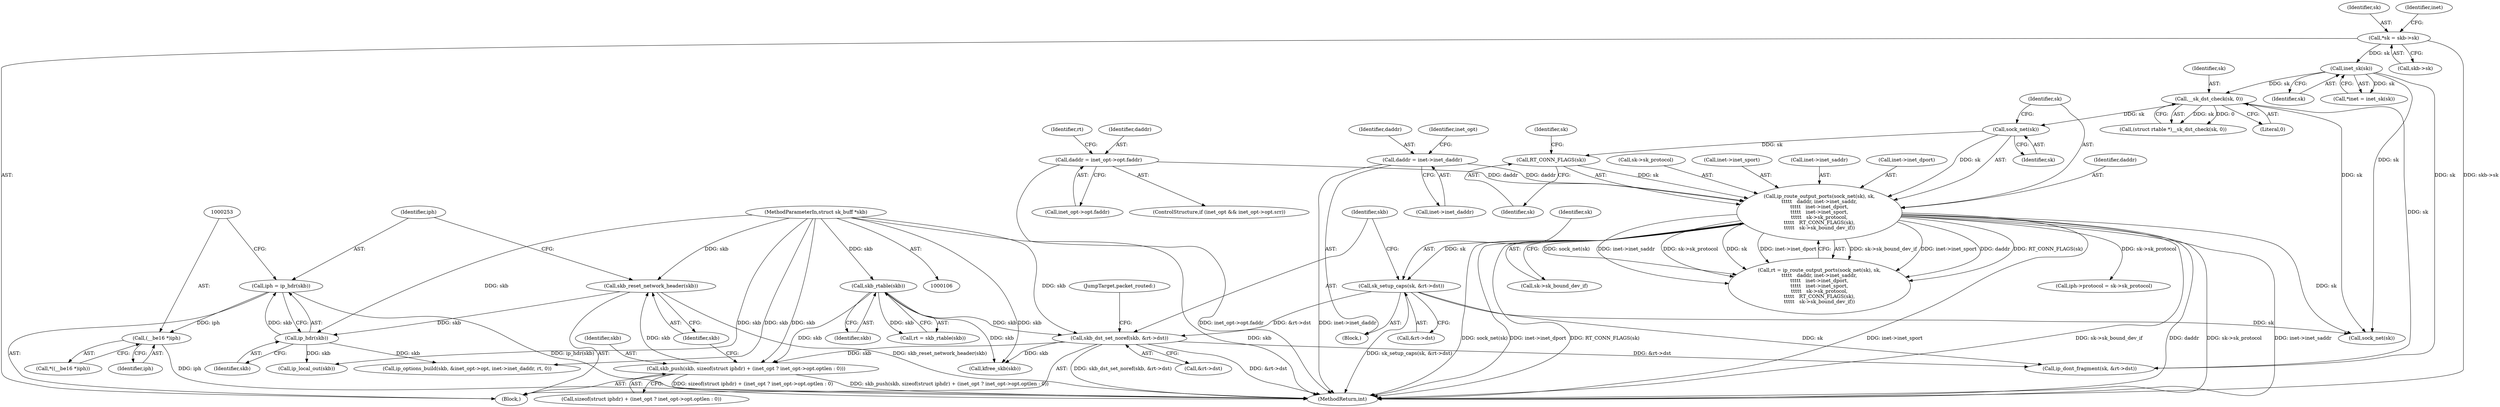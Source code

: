 digraph "0_linux_f6d8bd051c391c1c0458a30b2a7abcd939329259_22@pointer" {
"1000246" [label="(Call,iph = ip_hdr(skb))"];
"1000248" [label="(Call,ip_hdr(skb))"];
"1000244" [label="(Call,skb_reset_network_header(skb))"];
"1000231" [label="(Call,skb_push(skb, sizeof(struct iphdr) + (inet_opt ? inet_opt->opt.optlen : 0)))"];
"1000133" [label="(Call,skb_rtable(skb))"];
"1000107" [label="(MethodParameterIn,struct sk_buff *skb)"];
"1000207" [label="(Call,skb_dst_set_noref(skb, &rt->dst))"];
"1000201" [label="(Call,sk_setup_caps(sk, &rt->dst))"];
"1000175" [label="(Call,ip_route_output_ports(sock_net(sk), sk,\n\t\t\t\t\t   daddr, inet->inet_saddr,\n\t\t\t\t\t   inet->inet_dport,\n\t\t\t\t\t   inet->inet_sport,\n\t\t\t\t\t   sk->sk_protocol,\n\t\t\t\t\t   RT_CONN_FLAGS(sk),\n\t\t\t\t\t   sk->sk_bound_dev_if))"];
"1000176" [label="(Call,sock_net(sk))"];
"1000144" [label="(Call,__sk_dst_check(sk, 0))"];
"1000118" [label="(Call,inet_sk(sk))"];
"1000110" [label="(Call,*sk = skb->sk)"];
"1000192" [label="(Call,RT_CONN_FLAGS(sk))"];
"1000166" [label="(Call,daddr = inet_opt->opt.faddr)"];
"1000153" [label="(Call,daddr = inet->inet_daddr)"];
"1000252" [label="(Call,(__be16 *)iph)"];
"1000251" [label="(Call,*((__be16 *)iph))"];
"1000166" [label="(Call,daddr = inet_opt->opt.faddr)"];
"1000160" [label="(Identifier,inet_opt)"];
"1000246" [label="(Call,iph = ip_hdr(skb))"];
"1000119" [label="(Identifier,sk)"];
"1000382" [label="(Call,kfree_skb(skb))"];
"1000249" [label="(Identifier,skb)"];
"1000116" [label="(Call,*inet = inet_sk(sk))"];
"1000245" [label="(Identifier,skb)"];
"1000146" [label="(Literal,0)"];
"1000111" [label="(Identifier,sk)"];
"1000371" [label="(Call,ip_local_out(skb))"];
"1000158" [label="(ControlStructure,if (inet_opt && inet_opt->opt.srr))"];
"1000175" [label="(Call,ip_route_output_ports(sock_net(sk), sk,\n\t\t\t\t\t   daddr, inet->inet_saddr,\n\t\t\t\t\t   inet->inet_dport,\n\t\t\t\t\t   inet->inet_sport,\n\t\t\t\t\t   sk->sk_protocol,\n\t\t\t\t\t   RT_CONN_FLAGS(sk),\n\t\t\t\t\t   sk->sk_bound_dev_if))"];
"1000201" [label="(Call,sk_setup_caps(sk, &rt->dst))"];
"1000142" [label="(Call,(struct rtable *)__sk_dst_check(sk, 0))"];
"1000155" [label="(Call,inet->inet_daddr)"];
"1000303" [label="(Call,iph->protocol = sk->sk_protocol)"];
"1000213" [label="(JumpTarget,packet_routed:)"];
"1000194" [label="(Call,sk->sk_bound_dev_if)"];
"1000108" [label="(Block,)"];
"1000232" [label="(Identifier,skb)"];
"1000271" [label="(Call,ip_dont_fragment(sk, &rt->dst))"];
"1000176" [label="(Call,sock_net(sk))"];
"1000179" [label="(Identifier,daddr)"];
"1000189" [label="(Call,sk->sk_protocol)"];
"1000247" [label="(Identifier,iph)"];
"1000177" [label="(Identifier,sk)"];
"1000203" [label="(Call,&rt->dst)"];
"1000209" [label="(Call,&rt->dst)"];
"1000107" [label="(MethodParameterIn,struct sk_buff *skb)"];
"1000192" [label="(Call,RT_CONN_FLAGS(sk))"];
"1000168" [label="(Call,inet_opt->opt.faddr)"];
"1000154" [label="(Identifier,daddr)"];
"1000254" [label="(Identifier,iph)"];
"1000167" [label="(Identifier,daddr)"];
"1000134" [label="(Identifier,skb)"];
"1000131" [label="(Call,rt = skb_rtable(skb))"];
"1000174" [label="(Identifier,rt)"];
"1000133" [label="(Call,skb_rtable(skb))"];
"1000110" [label="(Call,*sk = skb->sk)"];
"1000117" [label="(Identifier,inet)"];
"1000178" [label="(Identifier,sk)"];
"1000195" [label="(Identifier,sk)"];
"1000344" [label="(Call,ip_options_build(skb, &inet_opt->opt, inet->inet_daddr, rt, 0))"];
"1000173" [label="(Call,rt = ip_route_output_ports(sock_net(sk), sk,\n\t\t\t\t\t   daddr, inet->inet_saddr,\n\t\t\t\t\t   inet->inet_dport,\n\t\t\t\t\t   inet->inet_sport,\n\t\t\t\t\t   sk->sk_protocol,\n\t\t\t\t\t   RT_CONN_FLAGS(sk),\n\t\t\t\t\t   sk->sk_bound_dev_if))"];
"1000233" [label="(Call,sizeof(struct iphdr) + (inet_opt ? inet_opt->opt.optlen : 0))"];
"1000208" [label="(Identifier,skb)"];
"1000186" [label="(Call,inet->inet_sport)"];
"1000112" [label="(Call,skb->sk)"];
"1000153" [label="(Call,daddr = inet->inet_daddr)"];
"1000151" [label="(Block,)"];
"1000145" [label="(Identifier,sk)"];
"1000180" [label="(Call,inet->inet_saddr)"];
"1000379" [label="(Call,sock_net(sk))"];
"1000183" [label="(Call,inet->inet_dport)"];
"1000193" [label="(Identifier,sk)"];
"1000252" [label="(Call,(__be16 *)iph)"];
"1000244" [label="(Call,skb_reset_network_header(skb))"];
"1000207" [label="(Call,skb_dst_set_noref(skb, &rt->dst))"];
"1000118" [label="(Call,inet_sk(sk))"];
"1000144" [label="(Call,__sk_dst_check(sk, 0))"];
"1000231" [label="(Call,skb_push(skb, sizeof(struct iphdr) + (inet_opt ? inet_opt->opt.optlen : 0)))"];
"1000387" [label="(MethodReturn,int)"];
"1000202" [label="(Identifier,sk)"];
"1000248" [label="(Call,ip_hdr(skb))"];
"1000246" -> "1000108"  [label="AST: "];
"1000246" -> "1000248"  [label="CFG: "];
"1000247" -> "1000246"  [label="AST: "];
"1000248" -> "1000246"  [label="AST: "];
"1000253" -> "1000246"  [label="CFG: "];
"1000246" -> "1000387"  [label="DDG: ip_hdr(skb)"];
"1000248" -> "1000246"  [label="DDG: skb"];
"1000246" -> "1000252"  [label="DDG: iph"];
"1000248" -> "1000249"  [label="CFG: "];
"1000249" -> "1000248"  [label="AST: "];
"1000244" -> "1000248"  [label="DDG: skb"];
"1000107" -> "1000248"  [label="DDG: skb"];
"1000248" -> "1000344"  [label="DDG: skb"];
"1000248" -> "1000371"  [label="DDG: skb"];
"1000244" -> "1000108"  [label="AST: "];
"1000244" -> "1000245"  [label="CFG: "];
"1000245" -> "1000244"  [label="AST: "];
"1000247" -> "1000244"  [label="CFG: "];
"1000244" -> "1000387"  [label="DDG: skb_reset_network_header(skb)"];
"1000231" -> "1000244"  [label="DDG: skb"];
"1000107" -> "1000244"  [label="DDG: skb"];
"1000231" -> "1000108"  [label="AST: "];
"1000231" -> "1000233"  [label="CFG: "];
"1000232" -> "1000231"  [label="AST: "];
"1000233" -> "1000231"  [label="AST: "];
"1000245" -> "1000231"  [label="CFG: "];
"1000231" -> "1000387"  [label="DDG: sizeof(struct iphdr) + (inet_opt ? inet_opt->opt.optlen : 0)"];
"1000231" -> "1000387"  [label="DDG: skb_push(skb, sizeof(struct iphdr) + (inet_opt ? inet_opt->opt.optlen : 0))"];
"1000133" -> "1000231"  [label="DDG: skb"];
"1000207" -> "1000231"  [label="DDG: skb"];
"1000107" -> "1000231"  [label="DDG: skb"];
"1000133" -> "1000131"  [label="AST: "];
"1000133" -> "1000134"  [label="CFG: "];
"1000134" -> "1000133"  [label="AST: "];
"1000131" -> "1000133"  [label="CFG: "];
"1000133" -> "1000131"  [label="DDG: skb"];
"1000107" -> "1000133"  [label="DDG: skb"];
"1000133" -> "1000207"  [label="DDG: skb"];
"1000133" -> "1000382"  [label="DDG: skb"];
"1000107" -> "1000106"  [label="AST: "];
"1000107" -> "1000387"  [label="DDG: skb"];
"1000107" -> "1000207"  [label="DDG: skb"];
"1000107" -> "1000344"  [label="DDG: skb"];
"1000107" -> "1000371"  [label="DDG: skb"];
"1000107" -> "1000382"  [label="DDG: skb"];
"1000207" -> "1000108"  [label="AST: "];
"1000207" -> "1000209"  [label="CFG: "];
"1000208" -> "1000207"  [label="AST: "];
"1000209" -> "1000207"  [label="AST: "];
"1000213" -> "1000207"  [label="CFG: "];
"1000207" -> "1000387"  [label="DDG: &rt->dst"];
"1000207" -> "1000387"  [label="DDG: skb_dst_set_noref(skb, &rt->dst)"];
"1000201" -> "1000207"  [label="DDG: &rt->dst"];
"1000207" -> "1000271"  [label="DDG: &rt->dst"];
"1000207" -> "1000382"  [label="DDG: skb"];
"1000201" -> "1000151"  [label="AST: "];
"1000201" -> "1000203"  [label="CFG: "];
"1000202" -> "1000201"  [label="AST: "];
"1000203" -> "1000201"  [label="AST: "];
"1000208" -> "1000201"  [label="CFG: "];
"1000201" -> "1000387"  [label="DDG: sk_setup_caps(sk, &rt->dst)"];
"1000175" -> "1000201"  [label="DDG: sk"];
"1000201" -> "1000271"  [label="DDG: sk"];
"1000201" -> "1000379"  [label="DDG: sk"];
"1000175" -> "1000173"  [label="AST: "];
"1000175" -> "1000194"  [label="CFG: "];
"1000176" -> "1000175"  [label="AST: "];
"1000178" -> "1000175"  [label="AST: "];
"1000179" -> "1000175"  [label="AST: "];
"1000180" -> "1000175"  [label="AST: "];
"1000183" -> "1000175"  [label="AST: "];
"1000186" -> "1000175"  [label="AST: "];
"1000189" -> "1000175"  [label="AST: "];
"1000192" -> "1000175"  [label="AST: "];
"1000194" -> "1000175"  [label="AST: "];
"1000173" -> "1000175"  [label="CFG: "];
"1000175" -> "1000387"  [label="DDG: inet->inet_sport"];
"1000175" -> "1000387"  [label="DDG: sk->sk_bound_dev_if"];
"1000175" -> "1000387"  [label="DDG: daddr"];
"1000175" -> "1000387"  [label="DDG: sk->sk_protocol"];
"1000175" -> "1000387"  [label="DDG: inet->inet_saddr"];
"1000175" -> "1000387"  [label="DDG: sock_net(sk)"];
"1000175" -> "1000387"  [label="DDG: inet->inet_dport"];
"1000175" -> "1000387"  [label="DDG: RT_CONN_FLAGS(sk)"];
"1000175" -> "1000173"  [label="DDG: sk->sk_bound_dev_if"];
"1000175" -> "1000173"  [label="DDG: inet->inet_sport"];
"1000175" -> "1000173"  [label="DDG: daddr"];
"1000175" -> "1000173"  [label="DDG: RT_CONN_FLAGS(sk)"];
"1000175" -> "1000173"  [label="DDG: sock_net(sk)"];
"1000175" -> "1000173"  [label="DDG: inet->inet_saddr"];
"1000175" -> "1000173"  [label="DDG: sk->sk_protocol"];
"1000175" -> "1000173"  [label="DDG: sk"];
"1000175" -> "1000173"  [label="DDG: inet->inet_dport"];
"1000176" -> "1000175"  [label="DDG: sk"];
"1000192" -> "1000175"  [label="DDG: sk"];
"1000166" -> "1000175"  [label="DDG: daddr"];
"1000153" -> "1000175"  [label="DDG: daddr"];
"1000175" -> "1000303"  [label="DDG: sk->sk_protocol"];
"1000175" -> "1000379"  [label="DDG: sk"];
"1000176" -> "1000177"  [label="CFG: "];
"1000177" -> "1000176"  [label="AST: "];
"1000178" -> "1000176"  [label="CFG: "];
"1000144" -> "1000176"  [label="DDG: sk"];
"1000176" -> "1000192"  [label="DDG: sk"];
"1000144" -> "1000142"  [label="AST: "];
"1000144" -> "1000146"  [label="CFG: "];
"1000145" -> "1000144"  [label="AST: "];
"1000146" -> "1000144"  [label="AST: "];
"1000142" -> "1000144"  [label="CFG: "];
"1000144" -> "1000142"  [label="DDG: sk"];
"1000144" -> "1000142"  [label="DDG: 0"];
"1000118" -> "1000144"  [label="DDG: sk"];
"1000144" -> "1000271"  [label="DDG: sk"];
"1000144" -> "1000379"  [label="DDG: sk"];
"1000118" -> "1000116"  [label="AST: "];
"1000118" -> "1000119"  [label="CFG: "];
"1000119" -> "1000118"  [label="AST: "];
"1000116" -> "1000118"  [label="CFG: "];
"1000118" -> "1000116"  [label="DDG: sk"];
"1000110" -> "1000118"  [label="DDG: sk"];
"1000118" -> "1000271"  [label="DDG: sk"];
"1000118" -> "1000379"  [label="DDG: sk"];
"1000110" -> "1000108"  [label="AST: "];
"1000110" -> "1000112"  [label="CFG: "];
"1000111" -> "1000110"  [label="AST: "];
"1000112" -> "1000110"  [label="AST: "];
"1000117" -> "1000110"  [label="CFG: "];
"1000110" -> "1000387"  [label="DDG: skb->sk"];
"1000192" -> "1000193"  [label="CFG: "];
"1000193" -> "1000192"  [label="AST: "];
"1000195" -> "1000192"  [label="CFG: "];
"1000166" -> "1000158"  [label="AST: "];
"1000166" -> "1000168"  [label="CFG: "];
"1000167" -> "1000166"  [label="AST: "];
"1000168" -> "1000166"  [label="AST: "];
"1000174" -> "1000166"  [label="CFG: "];
"1000166" -> "1000387"  [label="DDG: inet_opt->opt.faddr"];
"1000153" -> "1000151"  [label="AST: "];
"1000153" -> "1000155"  [label="CFG: "];
"1000154" -> "1000153"  [label="AST: "];
"1000155" -> "1000153"  [label="AST: "];
"1000160" -> "1000153"  [label="CFG: "];
"1000153" -> "1000387"  [label="DDG: inet->inet_daddr"];
"1000252" -> "1000251"  [label="AST: "];
"1000252" -> "1000254"  [label="CFG: "];
"1000253" -> "1000252"  [label="AST: "];
"1000254" -> "1000252"  [label="AST: "];
"1000251" -> "1000252"  [label="CFG: "];
"1000252" -> "1000387"  [label="DDG: iph"];
}
